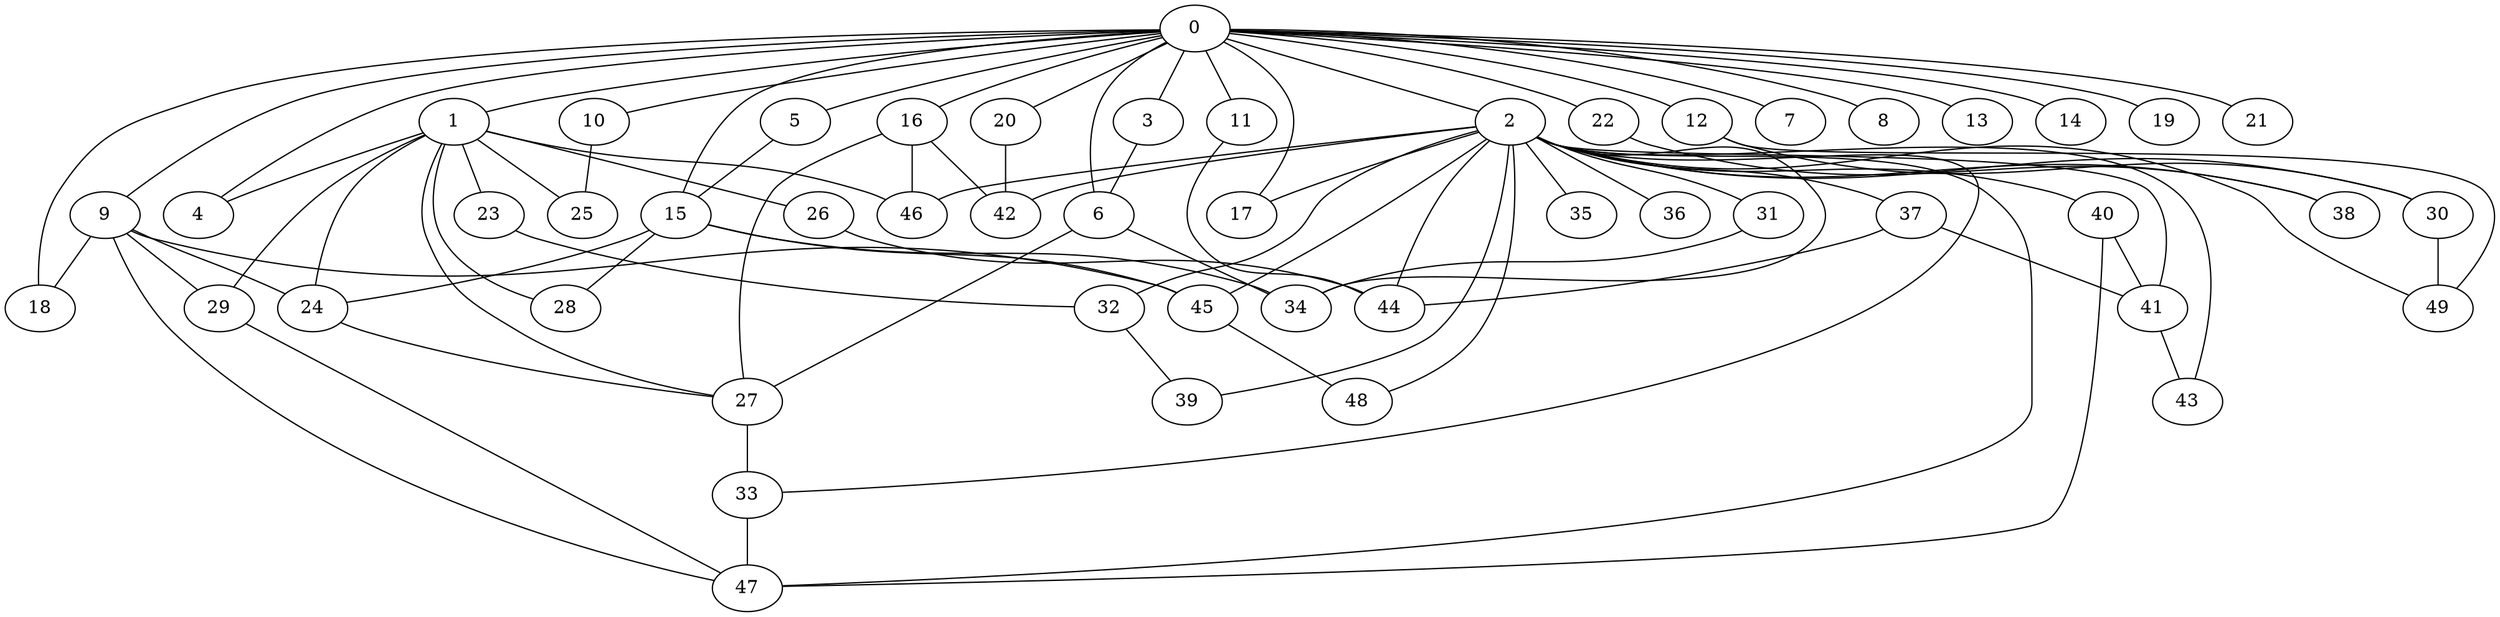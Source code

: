 
graph graphname {
    0 -- 1
0 -- 2
0 -- 3
0 -- 4
0 -- 5
0 -- 6
0 -- 7
0 -- 8
0 -- 9
0 -- 10
0 -- 11
0 -- 12
0 -- 13
0 -- 14
0 -- 15
0 -- 16
0 -- 17
0 -- 18
0 -- 19
0 -- 20
0 -- 21
0 -- 22
1 -- 23
1 -- 24
1 -- 25
1 -- 26
1 -- 27
1 -- 28
1 -- 29
1 -- 46
1 -- 4
2 -- 32
2 -- 34
2 -- 35
2 -- 36
2 -- 37
2 -- 38
2 -- 33
2 -- 40
2 -- 41
2 -- 42
2 -- 39
2 -- 44
2 -- 45
2 -- 46
2 -- 47
2 -- 48
2 -- 43
2 -- 49
2 -- 30
2 -- 31
2 -- 17
3 -- 6
5 -- 15
6 -- 34
6 -- 27
9 -- 45
9 -- 29
9 -- 18
9 -- 24
9 -- 47
10 -- 25
11 -- 44
12 -- 49
12 -- 30
15 -- 34
15 -- 45
15 -- 24
15 -- 28
16 -- 42
16 -- 27
16 -- 46
20 -- 42
22 -- 38
23 -- 32
24 -- 27
26 -- 44
27 -- 33
29 -- 47
30 -- 49
31 -- 34
32 -- 39
33 -- 47
37 -- 41
37 -- 44
40 -- 41
40 -- 47
41 -- 43
45 -- 48

}
